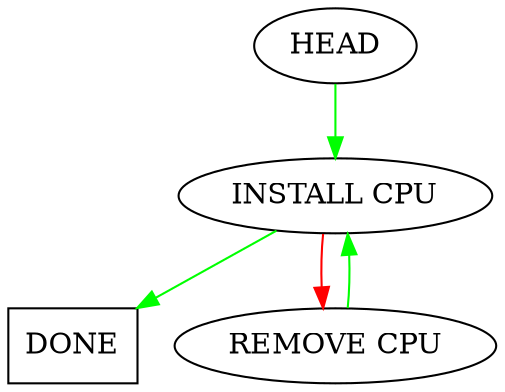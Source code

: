 digraph task {
"INSTALL CPU"->"DONE" [color=green];
"INSTALL CPU"->"REMOVE CPU" [color=red];
"REMOVE CPU"->"INSTALL CPU" [color=green];
"DONE" [shape=box];
"HEAD"->"INSTALL CPU" [color=green];
}